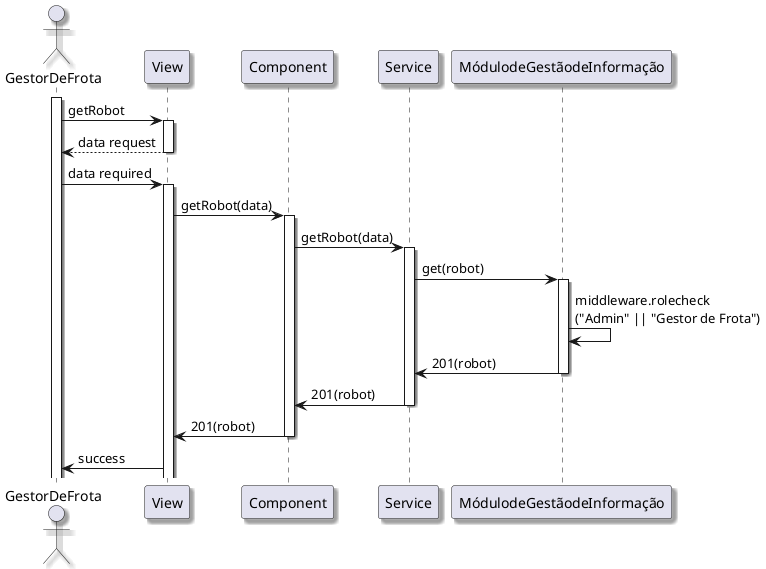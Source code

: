 @startuml
skinparam handwritten false
skinparam monochrome false
skinparam packageStyle rect
skinparam defaultFontName FG Virgil
skinparam shadowing true

actor GestorDeFrota as GestorDeFrota

activate GestorDeFrota
GestorDeFrota -> View: getRobot
activate View
View --> GestorDeFrota: data request
deactivate View
GestorDeFrota -> View: data required
activate View
View -> Component: getRobot(data)
activate Component
Component -> Service: getRobot(data)
activate Service
Service -> MódulodeGestãodeInformação: get(robot)
activate MódulodeGestãodeInformação
MódulodeGestãodeInformação -> MódulodeGestãodeInformação: middleware.rolecheck\n("Admin" || "Gestor de Frota")
MódulodeGestãodeInformação -> Service: 201(robot)
deactivate MódulodeGestãodeInformação
Service -> Component: 201(robot)
deactivate Service
Component -> View: 201(robot)
deactivate Component
View -> GestorDeFrota: success

@enduml